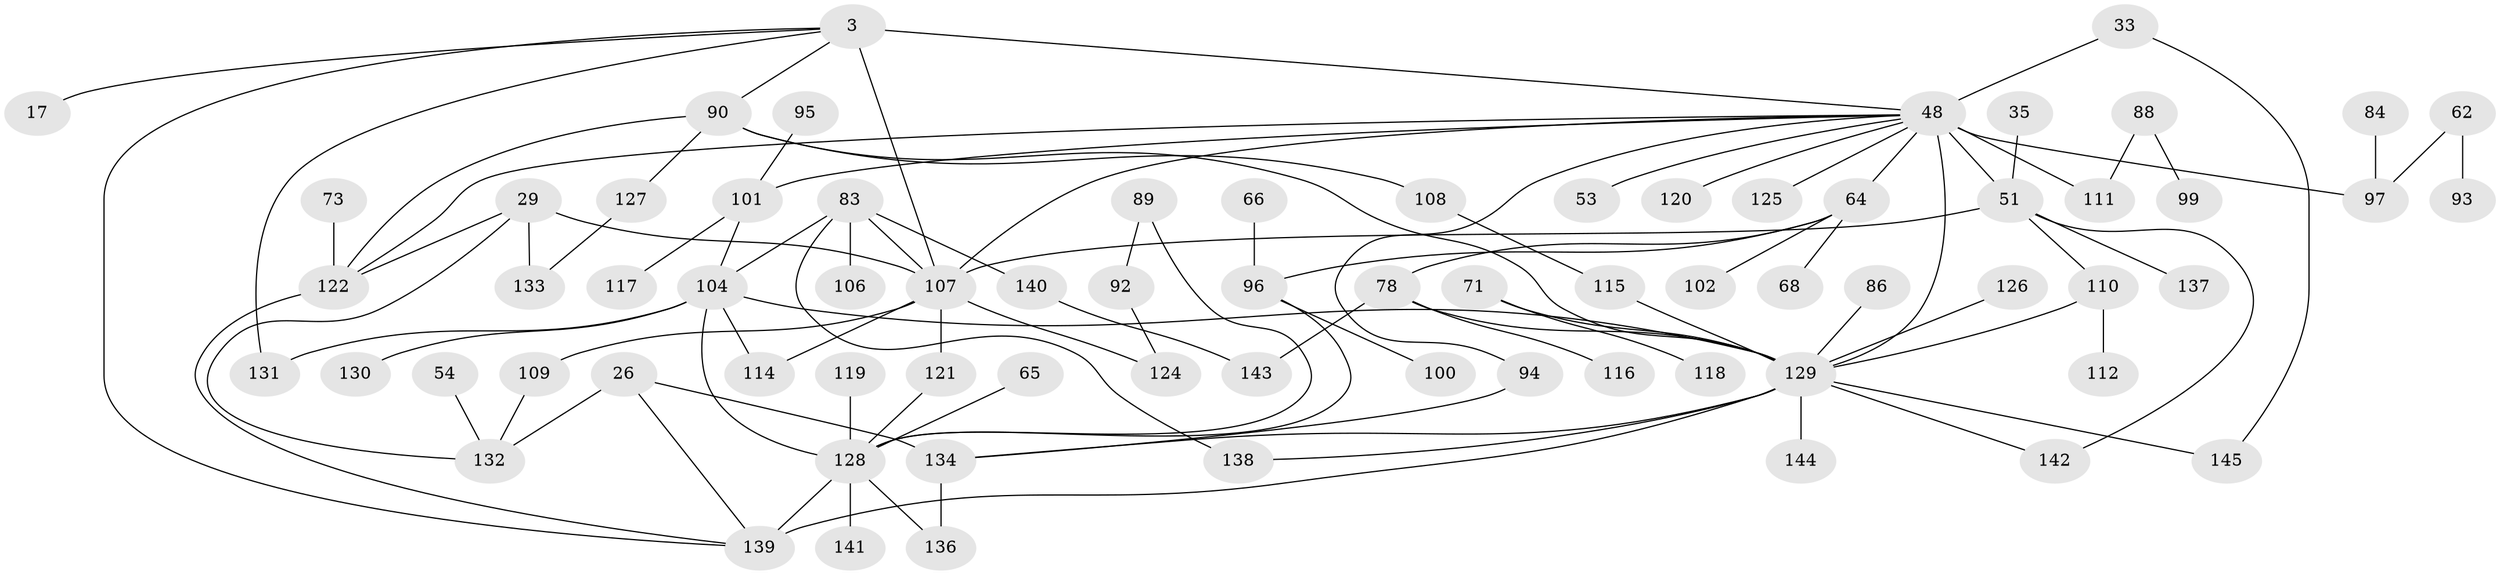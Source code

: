 // original degree distribution, {8: 0.013793103448275862, 5: 0.08275862068965517, 4: 0.10344827586206896, 7: 0.013793103448275862, 3: 0.1793103448275862, 6: 0.013793103448275862, 1: 0.2896551724137931, 2: 0.30344827586206896}
// Generated by graph-tools (version 1.1) at 2025/41/03/09/25 04:41:54]
// undirected, 72 vertices, 99 edges
graph export_dot {
graph [start="1"]
  node [color=gray90,style=filled];
  3;
  17;
  26;
  29;
  33;
  35;
  48 [super="+20+32"];
  51 [super="+15"];
  53;
  54;
  62;
  64;
  65;
  66;
  68;
  71;
  73;
  78;
  83 [super="+18+19"];
  84;
  86;
  88 [super="+70"];
  89;
  90 [super="+42+76"];
  92;
  93;
  94 [super="+47"];
  95;
  96 [super="+63"];
  97 [super="+36+52"];
  99;
  100;
  101 [super="+61"];
  102;
  104 [super="+77+103"];
  106;
  107 [super="+6+105"];
  108;
  109;
  110 [super="+98"];
  111 [super="+57+59"];
  112;
  114 [super="+113"];
  115;
  116;
  117;
  118;
  119;
  120;
  121;
  122 [super="+67+45"];
  124;
  125;
  126;
  127;
  128 [super="+24+80+12"];
  129 [super="+72+81+123"];
  130;
  131;
  132 [super="+44"];
  133;
  134 [super="+22"];
  136;
  137;
  138;
  139 [super="+50+79+82"];
  140;
  141;
  142 [super="+135"];
  143;
  144;
  145 [super="+27"];
  3 -- 17;
  3 -- 107 [weight=3];
  3 -- 131;
  3 -- 48;
  3 -- 139;
  3 -- 90;
  26 -- 134 [weight=2];
  26 -- 132;
  26 -- 139;
  29 -- 133;
  29 -- 107;
  29 -- 132;
  29 -- 122;
  33 -- 48;
  33 -- 145;
  35 -- 51;
  48 -- 51 [weight=2];
  48 -- 107;
  48 -- 53;
  48 -- 64;
  48 -- 120;
  48 -- 125;
  48 -- 97 [weight=2];
  48 -- 111 [weight=2];
  48 -- 94;
  48 -- 101;
  48 -- 122;
  48 -- 129 [weight=3];
  51 -- 110;
  51 -- 137;
  51 -- 107;
  51 -- 142;
  54 -- 132;
  62 -- 93;
  62 -- 97;
  64 -- 68;
  64 -- 78;
  64 -- 102;
  64 -- 96;
  65 -- 128;
  66 -- 96;
  71 -- 118;
  71 -- 129;
  73 -- 122;
  78 -- 116;
  78 -- 143;
  78 -- 129;
  83 -- 106;
  83 -- 107;
  83 -- 140;
  83 -- 138;
  83 -- 104;
  84 -- 97;
  86 -- 129;
  88 -- 99;
  88 -- 111;
  89 -- 92;
  89 -- 128;
  90 -- 127;
  90 -- 122;
  90 -- 129;
  90 -- 108;
  92 -- 124;
  94 -- 134;
  95 -- 101;
  96 -- 128;
  96 -- 100;
  101 -- 117;
  101 -- 104;
  104 -- 131;
  104 -- 130;
  104 -- 128 [weight=3];
  104 -- 129 [weight=2];
  104 -- 114;
  107 -- 124;
  107 -- 121;
  107 -- 109;
  107 -- 114;
  108 -- 115;
  109 -- 132;
  110 -- 112;
  110 -- 129;
  115 -- 129;
  119 -- 128;
  121 -- 128;
  122 -- 139;
  126 -- 129;
  127 -- 133;
  128 -- 141;
  128 -- 136;
  128 -- 139 [weight=2];
  129 -- 144;
  129 -- 138;
  129 -- 134;
  129 -- 139 [weight=2];
  129 -- 145;
  129 -- 142;
  134 -- 136;
  140 -- 143;
}

